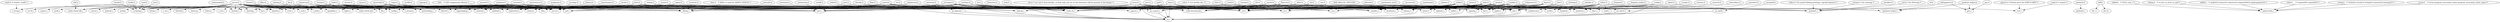 // Redis Source Relation Graph
digraph {
	"config.c" [label="config.c"]
	"server.h" [label="server.h"]
	"server.h" -> "config.c"
	"cluster.h" [label="cluster.h"]
	"cluster.h" -> "config.c"
	"fcntl.h" [label="fcntl.h"]
	"fcntl.h" -> "config.c"
	"sys/stat.h" [label="sys/stat.h"]
	"sys/stat.h" -> "config.c"
	"lolwut.c" [label="lolwut.c"]
	"server.h" [label="server.h"]
	"server.h" -> "lolwut.c"
	"t_list.c" [label="t_list.c"]
	"server.h" [label="server.h"]
	"server.h" -> "t_list.c"
	"rio.c" [label="rio.c"]
	"fmacros.h" [label="fmacros.h"]
	"fmacros.h" -> "rio.c"
	"string.h" [label="string.h"]
	"string.h" -> "rio.c"
	"stdio.h" [label="stdio.h"]
	"stdio.h" -> "rio.c"
	"unistd.h" [label="unistd.h"]
	"unistd.h" -> "rio.c"
	"rio.h" [label="rio.h"]
	"rio.h" -> "rio.c"
	"util.h" [label="util.h"]
	"util.h" -> "rio.c"
	"crc64.h" [label="crc64.h"]
	"crc64.h" -> "rio.c"
	"config.h" [label="config.h"]
	"config.h" -> "rio.c"
	"server.h" [label="server.h"]
	"server.h" -> "rio.c"
	"crc16.c" [label="crc16.c"]
	"server.h" [label="server.h"]
	"server.h" -> "crc16.c"
	"ae_epoll.c" [label="ae_epoll.c"]
	"sys/epoll.h" [label="sys/epoll.h"]
	"sys/epoll.h" -> "ae_epoll.c"
	"geohash.c" [label="geohash.c"]
	"geohash.h" [label="geohash.h"]
	"geohash.h" -> "geohash.c"
	"module.c" [label="module.c"]
	"server.h" [label="server.h"]
	"server.h" -> "module.c"
	"cluster.h" [label="cluster.h"]
	"cluster.h" -> "module.c"
	"dlfcn.h" [label="dlfcn.h"]
	"dlfcn.h" -> "module.c"
	"redismodule.h" [label="redismodule.h"]
	"redismodule.h" -> "module.c"
	"ae_select.c" [label="ae_select.c"]
	"sys/select.h" [label="sys/select.h"]
	"sys/select.h" -> "ae_select.c"
	"string.h" [label="string.h"]
	"string.h" -> "ae_select.c"
	"expire.c" [label="expire.c"]
	"server.h" [label="server.h"]
	"server.h" -> "expire.c"
	"t_stream.c" [label="t_stream.c"]
	"server.h" [label="server.h"]
	"server.h" -> "t_stream.c"
	"endianconv.h" [label="endianconv.h"]
	"endianconv.h" -> "t_stream.c"
	"stream.h" [label="stream.h"]
	"stream.h" -> "t_stream.c"
	"defrag.c" [label="defrag.c"]
	"server.h" [label="server.h"]
	"server.h" -> "defrag.c"
	"time.h" [label="time.h"]
	"time.h" -> "defrag.c"
	"assert.h" [label="assert.h"]
	"assert.h" -> "defrag.c"
	"stddef.h" [label="stddef.h"]
	"stddef.h" -> "defrag.c"
	"replication.c" [label="replication.c"]
	"server.h" [label="server.h"]
	"server.h" -> "replication.c"
	"cluster.h" [label="cluster.h"]
	"cluster.h" -> "replication.c"
	"sys/time.h" [label="sys/time.h"]
	"sys/time.h" -> "replication.c"
	"unistd.h" [label="unistd.h"]
	"unistd.h" -> "replication.c"
	"fcntl.h" [label="fcntl.h"]
	"fcntl.h" -> "replication.c"
	"sys/socket.h" [label="sys/socket.h"]
	"sys/socket.h" -> "replication.c"
	"sys/stat.h" [label="sys/stat.h"]
	"sys/stat.h" -> "replication.c"
	"ctype.h" [label="ctype.h"]
	"ctype.h" -> "replication.c"
	"multi.c" [label="multi.c"]
	"server.h" [label="server.h"]
	"server.h" -> "multi.c"
	"syncio.c" [label="syncio.c"]
	"server.h" [label="server.h"]
	"server.h" -> "syncio.c"
	"sentinel.c" [label="sentinel.c"]
	"server.h" [label="server.h"]
	"server.h" -> "sentinel.c"
	"hiredis.h" [label="hiredis.h"]
	"hiredis.h" -> "sentinel.c"
	"async.h" [label="async.h"]
	"async.h" -> "sentinel.c"
	"ctype.h" [label="ctype.h"]
	"ctype.h" -> "sentinel.c"
	"arpa/inet.h" [label="arpa/inet.h"]
	"arpa/inet.h" -> "sentinel.c"
	"sys/socket.h" [label="sys/socket.h"]
	"sys/socket.h" -> "sentinel.c"
	"sys/wait.h" [label="sys/wait.h"]
	"sys/wait.h" -> "sentinel.c"
	"fcntl.h" [label="fcntl.h"]
	"fcntl.h" -> "sentinel.c"
	"pubsub.c" [label="pubsub.c"]
	"server.h" [label="server.h"]
	"server.h" -> "pubsub.c"
	"hyperloglog.c" [label="hyperloglog.c"]
	"server.h" [label="server.h"]
	"server.h" -> "hyperloglog.c"
	"stdint.h" [label="stdint.h"]
	"stdint.h" -> "hyperloglog.c"
	"math.h" [label="math.h"]
	"math.h" -> "hyperloglog.c"
	"redis-check-rdb.c" [label="redis-check-rdb.c"]
	"server.h" [label="server.h"]
	"server.h" -> "redis-check-rdb.c"
	"rdb.h" [label="rdb.h"]
	"rdb.h" -> "redis-check-rdb.c"
	"stdarg.h" [label="stdarg.h"]
	"stdarg.h" -> "redis-check-rdb.c"
	"notify.c" [label="notify.c"]
	"server.h" [label="server.h"]
	"server.h" -> "notify.c"
	"lzf_c.c" [label="lzf_c.c"]
	"lzfP.h" [label="lzfP.h"]
	"lzfP.h" -> "lzf_c.c"
	"localtime.c" [label="localtime.c"]
	"time.h" [label="time.h"]
	"time.h" -> "localtime.c"
	"stdio.h" [label="stdio.h"]
	"stdio.h" -> "localtime.c"
	"rdb.c" [label="rdb.c"]
	"server.h" [label="server.h"]
	"server.h" -> "rdb.c"
	"lzf.h    /* LZF compression library */" [label="lzf.h    /* LZF compression library */"]
	"lzf.h    /* LZF compression library */" -> "rdb.c"
	"zipmap.h" [label="zipmap.h"]
	"zipmap.h" -> "rdb.c"
	"endianconv.h" [label="endianconv.h"]
	"endianconv.h" -> "rdb.c"
	"stream.h" [label="stream.h"]
	"stream.h" -> "rdb.c"
	"math.h" [label="math.h"]
	"math.h" -> "rdb.c"
	"sys/types.h" [label="sys/types.h"]
	"sys/types.h" -> "rdb.c"
	"sys/time.h" [label="sys/time.h"]
	"sys/time.h" -> "rdb.c"
	"sys/resource.h" [label="sys/resource.h"]
	"sys/resource.h" -> "rdb.c"
	"sys/wait.h" [label="sys/wait.h"]
	"sys/wait.h" -> "rdb.c"
	"arpa/inet.h" [label="arpa/inet.h"]
	"arpa/inet.h" -> "rdb.c"
	"sys/stat.h" [label="sys/stat.h"]
	"sys/stat.h" -> "rdb.c"
	"sys/param.h" [label="sys/param.h"]
	"sys/param.h" -> "rdb.c"
	"debug.c" [label="debug.c"]
	"server.h" [label="server.h"]
	"server.h" -> "debug.c"
	"sha1.h   /* SHA1 is used for DEBUG DIGEST */" [label="sha1.h   /* SHA1 is used for DEBUG DIGEST */"]
	"sha1.h   /* SHA1 is used for DEBUG DIGEST */" -> "debug.c"
	"crc64.h" [label="crc64.h"]
	"crc64.h" -> "debug.c"
	"arpa/inet.h" [label="arpa/inet.h"]
	"arpa/inet.h" -> "debug.c"
	"signal.h" [label="signal.h"]
	"signal.h" -> "debug.c"
	"dlfcn.h" [label="dlfcn.h"]
	"dlfcn.h" -> "debug.c"
	"execinfo.h" [label="execinfo.h"]
	"execinfo.h" -> "debug.c"
	"ucontext.h" [label="ucontext.h"]
	"ucontext.h" -> "debug.c"
	"fcntl.h" [label="fcntl.h"]
	"fcntl.h" -> "debug.c"
	"bio.h" [label="bio.h"]
	"bio.h" -> "debug.c"
	"unistd.h" [label="unistd.h"]
	"unistd.h" -> "debug.c"
	"sys/time.h" [label="sys/time.h"]
	"sys/time.h" -> "debug.c"
	"bitops.c" [label="bitops.c"]
	"server.h" [label="server.h"]
	"server.h" -> "bitops.c"
	"ae_kqueue.c" [label="ae_kqueue.c"]
	"sys/types.h" [label="sys/types.h"]
	"sys/types.h" -> "ae_kqueue.c"
	"sys/event.h" [label="sys/event.h"]
	"sys/event.h" -> "ae_kqueue.c"
	"sys/time.h" [label="sys/time.h"]
	"sys/time.h" -> "ae_kqueue.c"
	"ziplist.c" [label="ziplist.c"]
	"stdio.h" [label="stdio.h"]
	"stdio.h" -> "ziplist.c"
	"stdlib.h" [label="stdlib.h"]
	"stdlib.h" -> "ziplist.c"
	"string.h" [label="string.h"]
	"string.h" -> "ziplist.c"
	"stdint.h" [label="stdint.h"]
	"stdint.h" -> "ziplist.c"
	"limits.h" [label="limits.h"]
	"limits.h" -> "ziplist.c"
	"zmalloc.h" [label="zmalloc.h"]
	"zmalloc.h" -> "ziplist.c"
	"util.h" [label="util.h"]
	"util.h" -> "ziplist.c"
	"ziplist.h" [label="ziplist.h"]
	"ziplist.h" -> "ziplist.c"
	"endianconv.h" [label="endianconv.h"]
	"endianconv.h" -> "ziplist.c"
	"redisassert.h" [label="redisassert.h"]
	"redisassert.h" -> "ziplist.c"
	"sys/time.h" [label="sys/time.h"]
	"sys/time.h" -> "ziplist.c"
	"adlist.h" [label="adlist.h"]
	"adlist.h" -> "ziplist.c"
	"sds.h" [label="sds.h"]
	"sds.h" -> "ziplist.c"
	"t_string.c" [label="t_string.c"]
	"server.h" [label="server.h"]
	"server.h" -> "t_string.c"
	"math.h /* isnan(), isinf() */" [label="math.h /* isnan(), isinf() */"]
	"math.h /* isnan(), isinf() */" -> "t_string.c"
	"sds.c" [label="sds.c"]
	"stdio.h" [label="stdio.h"]
	"stdio.h" -> "sds.c"
	"stdlib.h" [label="stdlib.h"]
	"stdlib.h" -> "sds.c"
	"string.h" [label="string.h"]
	"string.h" -> "sds.c"
	"ctype.h" [label="ctype.h"]
	"ctype.h" -> "sds.c"
	"assert.h" [label="assert.h"]
	"assert.h" -> "sds.c"
	"limits.h" [label="limits.h"]
	"limits.h" -> "sds.c"
	"sds.h" [label="sds.h"]
	"sds.h" -> "sds.c"
	"sdsalloc.h" [label="sdsalloc.h"]
	"sdsalloc.h" -> "sds.c"
	"stdio.h" [label="stdio.h"]
	"stdio.h" -> "sds.c"
	"testhelp.h" [label="testhelp.h"]
	"testhelp.h" -> "sds.c"
	"limits.h" [label="limits.h"]
	"limits.h" -> "sds.c"
	"anet.c" [label="anet.c"]
	"fmacros.h" [label="fmacros.h"]
	"fmacros.h" -> "anet.c"
	"sys/types.h" [label="sys/types.h"]
	"sys/types.h" -> "anet.c"
	"sys/socket.h" [label="sys/socket.h"]
	"sys/socket.h" -> "anet.c"
	"sys/stat.h" [label="sys/stat.h"]
	"sys/stat.h" -> "anet.c"
	"sys/un.h" [label="sys/un.h"]
	"sys/un.h" -> "anet.c"
	"sys/time.h" [label="sys/time.h"]
	"sys/time.h" -> "anet.c"
	"netinet/in.h" [label="netinet/in.h"]
	"netinet/in.h" -> "anet.c"
	"netinet/tcp.h" [label="netinet/tcp.h"]
	"netinet/tcp.h" -> "anet.c"
	"arpa/inet.h" [label="arpa/inet.h"]
	"arpa/inet.h" -> "anet.c"
	"unistd.h" [label="unistd.h"]
	"unistd.h" -> "anet.c"
	"fcntl.h" [label="fcntl.h"]
	"fcntl.h" -> "anet.c"
	"string.h" [label="string.h"]
	"string.h" -> "anet.c"
	"netdb.h" [label="netdb.h"]
	"netdb.h" -> "anet.c"
	"errno.h" [label="errno.h"]
	"errno.h" -> "anet.c"
	"stdarg.h" [label="stdarg.h"]
	"stdarg.h" -> "anet.c"
	"stdio.h" [label="stdio.h"]
	"stdio.h" -> "anet.c"
	"anet.h" [label="anet.h"]
	"anet.h" -> "anet.c"
	"setproctitle.c" [label="setproctitle.c"]
	"stddef.h	/* NULL size_t */" [label="stddef.h	/* NULL size_t */"]
	"stddef.h	/* NULL size_t */" -> "setproctitle.c"
	"stdarg.h	/* va_list va_start va_end */" [label="stdarg.h	/* va_list va_start va_end */"]
	"stdarg.h	/* va_list va_start va_end */" -> "setproctitle.c"
	"stdlib.h	/* malloc(3) setenv(3) clearenv(3) setproctitle(3) getprogname(3) */" [label="stdlib.h	/* malloc(3) setenv(3) clearenv(3) setproctitle(3) getprogname(3) */"]
	"stdlib.h	/* malloc(3) setenv(3) clearenv(3) setproctitle(3) getprogname(3) */" -> "setproctitle.c"
	"stdio.h	/* vsnprintf(3) snprintf(3) */" [label="stdio.h	/* vsnprintf(3) snprintf(3) */"]
	"stdio.h	/* vsnprintf(3) snprintf(3) */" -> "setproctitle.c"
	"string.h	/* strlen(3) strchr(3) strdup(3) memset(3) memcpy(3) */" [label="string.h	/* strlen(3) strchr(3) strdup(3) memset(3) memcpy(3) */"]
	"string.h	/* strlen(3) strchr(3) strdup(3) memset(3) memcpy(3) */" -> "setproctitle.c"
	"errno.h	/* errno program_invocation_name program_invocation_short_name */" [label="errno.h	/* errno program_invocation_name program_invocation_short_name */"]
	"errno.h	/* errno program_invocation_name program_invocation_short_name */" -> "setproctitle.c"
	"util.c" [label="util.c"]
	"fmacros.h" [label="fmacros.h"]
	"fmacros.h" -> "util.c"
	"stdlib.h" [label="stdlib.h"]
	"stdlib.h" -> "util.c"
	"stdio.h" [label="stdio.h"]
	"stdio.h" -> "util.c"
	"string.h" [label="string.h"]
	"string.h" -> "util.c"
	"ctype.h" [label="ctype.h"]
	"ctype.h" -> "util.c"
	"limits.h" [label="limits.h"]
	"limits.h" -> "util.c"
	"math.h" [label="math.h"]
	"math.h" -> "util.c"
	"unistd.h" [label="unistd.h"]
	"unistd.h" -> "util.c"
	"sys/time.h" [label="sys/time.h"]
	"sys/time.h" -> "util.c"
	"float.h" [label="float.h"]
	"float.h" -> "util.c"
	"stdint.h" [label="stdint.h"]
	"stdint.h" -> "util.c"
	"errno.h" [label="errno.h"]
	"errno.h" -> "util.c"
	"time.h" [label="time.h"]
	"time.h" -> "util.c"
	"util.h" [label="util.h"]
	"util.h" -> "util.c"
	"sha1.h" [label="sha1.h"]
	"sha1.h" -> "util.c"
	"assert.h" [label="assert.h"]
	"assert.h" -> "util.c"
	"zipmap.c" [label="zipmap.c"]
	"stdio.h" [label="stdio.h"]
	"stdio.h" -> "zipmap.c"
	"string.h" [label="string.h"]
	"string.h" -> "zipmap.c"
	"zmalloc.h" [label="zmalloc.h"]
	"zmalloc.h" -> "zipmap.c"
	"endianconv.h" [label="endianconv.h"]
	"endianconv.h" -> "zipmap.c"
	"release.c" [label="release.c"]
	"string.h" [label="string.h"]
	"string.h" -> "release.c"
	"release.h" [label="release.h"]
	"release.h" -> "release.c"
	"version.h" [label="version.h"]
	"version.h" -> "release.c"
	"crc64.h" [label="crc64.h"]
	"crc64.h" -> "release.c"
	"cluster.c" [label="cluster.c"]
	"server.h" [label="server.h"]
	"server.h" -> "cluster.c"
	"cluster.h" [label="cluster.h"]
	"cluster.h" -> "cluster.c"
	"endianconv.h" [label="endianconv.h"]
	"endianconv.h" -> "cluster.c"
	"sys/types.h" [label="sys/types.h"]
	"sys/types.h" -> "cluster.c"
	"sys/socket.h" [label="sys/socket.h"]
	"sys/socket.h" -> "cluster.c"
	"arpa/inet.h" [label="arpa/inet.h"]
	"arpa/inet.h" -> "cluster.c"
	"fcntl.h" [label="fcntl.h"]
	"fcntl.h" -> "cluster.c"
	"unistd.h" [label="unistd.h"]
	"unistd.h" -> "cluster.c"
	"sys/stat.h" [label="sys/stat.h"]
	"sys/stat.h" -> "cluster.c"
	"sys/file.h" [label="sys/file.h"]
	"sys/file.h" -> "cluster.c"
	"math.h" [label="math.h"]
	"math.h" -> "cluster.c"
	"childinfo.c" [label="childinfo.c"]
	"server.h" [label="server.h"]
	"server.h" -> "childinfo.c"
	"unistd.h" [label="unistd.h"]
	"unistd.h" -> "childinfo.c"
	"listpack.c" [label="listpack.c"]
	"stdint.h" [label="stdint.h"]
	"stdint.h" -> "listpack.c"
	"limits.h" [label="limits.h"]
	"limits.h" -> "listpack.c"
	"sys/types.h" [label="sys/types.h"]
	"sys/types.h" -> "listpack.c"
	"stdlib.h" [label="stdlib.h"]
	"stdlib.h" -> "listpack.c"
	"string.h" [label="string.h"]
	"string.h" -> "listpack.c"
	"stdio.h" [label="stdio.h"]
	"stdio.h" -> "listpack.c"
	"listpack.h" [label="listpack.h"]
	"listpack.h" -> "listpack.c"
	"listpack_malloc.h" [label="listpack_malloc.h"]
	"listpack_malloc.h" -> "listpack.c"
	"lolwut5.c" [label="lolwut5.c"]
	"server.h" [label="server.h"]
	"server.h" -> "lolwut5.c"
	"math.h" [label="math.h"]
	"math.h" -> "lolwut5.c"
	"stdio.h" [label="stdio.h"]
	"stdio.h" -> "lolwut5.c"
	"redis-benchmark.c" [label="redis-benchmark.c"]
	"fmacros.h" [label="fmacros.h"]
	"fmacros.h" -> "redis-benchmark.c"
	"stdio.h" [label="stdio.h"]
	"stdio.h" -> "redis-benchmark.c"
	"string.h" [label="string.h"]
	"string.h" -> "redis-benchmark.c"
	"stdlib.h" [label="stdlib.h"]
	"stdlib.h" -> "redis-benchmark.c"
	"unistd.h" [label="unistd.h"]
	"unistd.h" -> "redis-benchmark.c"
	"errno.h" [label="errno.h"]
	"errno.h" -> "redis-benchmark.c"
	"time.h" [label="time.h"]
	"time.h" -> "redis-benchmark.c"
	"sys/time.h" [label="sys/time.h"]
	"sys/time.h" -> "redis-benchmark.c"
	"signal.h" [label="signal.h"]
	"signal.h" -> "redis-benchmark.c"
	"assert.h" [label="assert.h"]
	"assert.h" -> "redis-benchmark.c"
	"sds.h /* Use hiredis sds. */" [label="sds.h /* Use hiredis sds. */"]
	"sds.h /* Use hiredis sds. */" -> "redis-benchmark.c"
	"ae.h" [label="ae.h"]
	"ae.h" -> "redis-benchmark.c"
	"hiredis.h" [label="hiredis.h"]
	"hiredis.h" -> "redis-benchmark.c"
	"adlist.h" [label="adlist.h"]
	"adlist.h" -> "redis-benchmark.c"
	"zmalloc.h" [label="zmalloc.h"]
	"zmalloc.h" -> "redis-benchmark.c"
	"lazyfree.c" [label="lazyfree.c"]
	"server.h" [label="server.h"]
	"server.h" -> "lazyfree.c"
	"bio.h" [label="bio.h"]
	"bio.h" -> "lazyfree.c"
	"atomicvar.h" [label="atomicvar.h"]
	"atomicvar.h" -> "lazyfree.c"
	"cluster.h" [label="cluster.h"]
	"cluster.h" -> "lazyfree.c"
	"bio.c" [label="bio.c"]
	"server.h" [label="server.h"]
	"server.h" -> "bio.c"
	"bio.h" [label="bio.h"]
	"bio.h" -> "bio.c"
	"endianconv.c" [label="endianconv.c"]
	"stdint.h" [label="stdint.h"]
	"stdint.h" -> "endianconv.c"
	"stdio.h" [label="stdio.h"]
	"stdio.h" -> "endianconv.c"
	"sparkline.c" [label="sparkline.c"]
	"server.h" [label="server.h"]
	"server.h" -> "sparkline.c"
	"math.h" [label="math.h"]
	"math.h" -> "sparkline.c"
	"pqsort.c" [label="pqsort.c"]
	"sys/types.h" [label="sys/types.h"]
	"sys/types.h" -> "pqsort.c"
	"errno.h" [label="errno.h"]
	"errno.h" -> "pqsort.c"
	"stdlib.h" [label="stdlib.h"]
	"stdlib.h" -> "pqsort.c"
	"t_zset.c" [label="t_zset.c"]
	"server.h" [label="server.h"]
	"server.h" -> "t_zset.c"
	"math.h" [label="math.h"]
	"math.h" -> "t_zset.c"
	"lzf_d.c" [label="lzf_d.c"]
	"lzfP.h" [label="lzfP.h"]
	"lzfP.h" -> "lzf_d.c"
	"object.c" [label="object.c"]
	"server.h" [label="server.h"]
	"server.h" -> "object.c"
	"math.h" [label="math.h"]
	"math.h" -> "object.c"
	"ctype.h" [label="ctype.h"]
	"ctype.h" -> "object.c"
	"server.c" [label="server.c"]
	"server.h" [label="server.h"]
	"server.h" -> "server.c"
	"cluster.h" [label="cluster.h"]
	"cluster.h" -> "server.c"
	"slowlog.h" [label="slowlog.h"]
	"slowlog.h" -> "server.c"
	"bio.h" [label="bio.h"]
	"bio.h" -> "server.c"
	"latency.h" [label="latency.h"]
	"latency.h" -> "server.c"
	"atomicvar.h" [label="atomicvar.h"]
	"atomicvar.h" -> "server.c"
	"time.h" [label="time.h"]
	"time.h" -> "server.c"
	"signal.h" [label="signal.h"]
	"signal.h" -> "server.c"
	"sys/wait.h" [label="sys/wait.h"]
	"sys/wait.h" -> "server.c"
	"errno.h" [label="errno.h"]
	"errno.h" -> "server.c"
	"assert.h" [label="assert.h"]
	"assert.h" -> "server.c"
	"ctype.h" [label="ctype.h"]
	"ctype.h" -> "server.c"
	"stdarg.h" [label="stdarg.h"]
	"stdarg.h" -> "server.c"
	"arpa/inet.h" [label="arpa/inet.h"]
	"arpa/inet.h" -> "server.c"
	"sys/stat.h" [label="sys/stat.h"]
	"sys/stat.h" -> "server.c"
	"fcntl.h" [label="fcntl.h"]
	"fcntl.h" -> "server.c"
	"sys/time.h" [label="sys/time.h"]
	"sys/time.h" -> "server.c"
	"sys/resource.h" [label="sys/resource.h"]
	"sys/resource.h" -> "server.c"
	"sys/uio.h" [label="sys/uio.h"]
	"sys/uio.h" -> "server.c"
	"sys/un.h" [label="sys/un.h"]
	"sys/un.h" -> "server.c"
	"limits.h" [label="limits.h"]
	"limits.h" -> "server.c"
	"float.h" [label="float.h"]
	"float.h" -> "server.c"
	"math.h" [label="math.h"]
	"math.h" -> "server.c"
	"sys/resource.h" [label="sys/resource.h"]
	"sys/resource.h" -> "server.c"
	"sys/utsname.h" [label="sys/utsname.h"]
	"sys/utsname.h" -> "server.c"
	"locale.h" [label="locale.h"]
	"locale.h" -> "server.c"
	"sys/socket.h" [label="sys/socket.h"]
	"sys/socket.h" -> "server.c"
	"asciilogo.h" [label="asciilogo.h"]
	"asciilogo.h" -> "server.c"
	"networking.c" [label="networking.c"]
	"server.h" [label="server.h"]
	"server.h" -> "networking.c"
	"atomicvar.h" [label="atomicvar.h"]
	"atomicvar.h" -> "networking.c"
	"sys/socket.h" [label="sys/socket.h"]
	"sys/socket.h" -> "networking.c"
	"sys/uio.h" [label="sys/uio.h"]
	"sys/uio.h" -> "networking.c"
	"math.h" [label="math.h"]
	"math.h" -> "networking.c"
	"ctype.h" [label="ctype.h"]
	"ctype.h" -> "networking.c"
	"intset.c" [label="intset.c"]
	"stdio.h" [label="stdio.h"]
	"stdio.h" -> "intset.c"
	"stdlib.h" [label="stdlib.h"]
	"stdlib.h" -> "intset.c"
	"string.h" [label="string.h"]
	"string.h" -> "intset.c"
	"intset.h" [label="intset.h"]
	"intset.h" -> "intset.c"
	"zmalloc.h" [label="zmalloc.h"]
	"zmalloc.h" -> "intset.c"
	"endianconv.h" [label="endianconv.h"]
	"endianconv.h" -> "intset.c"
	"sys/time.h" [label="sys/time.h"]
	"sys/time.h" -> "intset.c"
	"time.h" [label="time.h"]
	"time.h" -> "intset.c"
	"redis-cli.c" [label="redis-cli.c"]
	"fmacros.h" [label="fmacros.h"]
	"fmacros.h" -> "redis-cli.c"
	"version.h" [label="version.h"]
	"version.h" -> "redis-cli.c"
	"stdio.h" [label="stdio.h"]
	"stdio.h" -> "redis-cli.c"
	"string.h" [label="string.h"]
	"string.h" -> "redis-cli.c"
	"stdlib.h" [label="stdlib.h"]
	"stdlib.h" -> "redis-cli.c"
	"signal.h" [label="signal.h"]
	"signal.h" -> "redis-cli.c"
	"unistd.h" [label="unistd.h"]
	"unistd.h" -> "redis-cli.c"
	"time.h" [label="time.h"]
	"time.h" -> "redis-cli.c"
	"ctype.h" [label="ctype.h"]
	"ctype.h" -> "redis-cli.c"
	"errno.h" [label="errno.h"]
	"errno.h" -> "redis-cli.c"
	"sys/stat.h" [label="sys/stat.h"]
	"sys/stat.h" -> "redis-cli.c"
	"sys/time.h" [label="sys/time.h"]
	"sys/time.h" -> "redis-cli.c"
	"assert.h" [label="assert.h"]
	"assert.h" -> "redis-cli.c"
	"fcntl.h" [label="fcntl.h"]
	"fcntl.h" -> "redis-cli.c"
	"limits.h" [label="limits.h"]
	"limits.h" -> "redis-cli.c"
	"math.h" [label="math.h"]
	"math.h" -> "redis-cli.c"
	"hiredis.h" [label="hiredis.h"]
	"hiredis.h" -> "redis-cli.c"
	"sds.h /* use sds.h from hiredis, so that only one set of sds functions will be present in the binary */" [label="sds.h /* use sds.h from hiredis, so that only one set of sds functions will be present in the binary */"]
	"sds.h /* use sds.h from hiredis, so that only one set of sds functions will be present in the binary */" -> "redis-cli.c"
	"dict.h" [label="dict.h"]
	"dict.h" -> "redis-cli.c"
	"adlist.h" [label="adlist.h"]
	"adlist.h" -> "redis-cli.c"
	"zmalloc.h" [label="zmalloc.h"]
	"zmalloc.h" -> "redis-cli.c"
	"linenoise.h" [label="linenoise.h"]
	"linenoise.h" -> "redis-cli.c"
	"help.h" [label="help.h"]
	"help.h" -> "redis-cli.c"
	"anet.h" [label="anet.h"]
	"anet.h" -> "redis-cli.c"
	"ae.h" [label="ae.h"]
	"ae.h" -> "redis-cli.c"
	"t_set.c" [label="t_set.c"]
	"server.h" [label="server.h"]
	"server.h" -> "t_set.c"
	"blocked.c" [label="blocked.c"]
	"server.h" [label="server.h"]
	"server.h" -> "blocked.c"
	"rand.c" [label="rand.c"]
	"stdint.h" [label="stdint.h"]
	"stdint.h" -> "rand.c"
	"slowlog.c" [label="slowlog.c"]
	"server.h" [label="server.h"]
	"server.h" -> "slowlog.c"
	"slowlog.h" [label="slowlog.h"]
	"slowlog.h" -> "slowlog.c"
	"sort.c" [label="sort.c"]
	"server.h" [label="server.h"]
	"server.h" -> "sort.c"
	"pqsort.h /* Partial qsort for SORT+LIMIT */" [label="pqsort.h /* Partial qsort for SORT+LIMIT */"]
	"pqsort.h /* Partial qsort for SORT+LIMIT */" -> "sort.c"
	"math.h /* isnan() */" [label="math.h /* isnan() */"]
	"math.h /* isnan() */" -> "sort.c"
	"dict.c" [label="dict.c"]
	"fmacros.h" [label="fmacros.h"]
	"fmacros.h" -> "dict.c"
	"stdio.h" [label="stdio.h"]
	"stdio.h" -> "dict.c"
	"stdlib.h" [label="stdlib.h"]
	"stdlib.h" -> "dict.c"
	"stdint.h" [label="stdint.h"]
	"stdint.h" -> "dict.c"
	"string.h" [label="string.h"]
	"string.h" -> "dict.c"
	"stdarg.h" [label="stdarg.h"]
	"stdarg.h" -> "dict.c"
	"limits.h" [label="limits.h"]
	"limits.h" -> "dict.c"
	"sys/time.h" [label="sys/time.h"]
	"sys/time.h" -> "dict.c"
	"dict.h" [label="dict.h"]
	"dict.h" -> "dict.c"
	"zmalloc.h" [label="zmalloc.h"]
	"zmalloc.h" -> "dict.c"
	"redisassert.h" [label="redisassert.h"]
	"redisassert.h" -> "dict.c"
	"assert.h" [label="assert.h"]
	"assert.h" -> "dict.c"
	"sds.h" [label="sds.h"]
	"sds.h" -> "dict.c"
	"zmalloc.c" [label="zmalloc.c"]
	"stdio.h" [label="stdio.h"]
	"stdio.h" -> "zmalloc.c"
	"stdlib.h" [label="stdlib.h"]
	"stdlib.h" -> "zmalloc.c"
	"stdint.h" [label="stdint.h"]
	"stdint.h" -> "zmalloc.c"
	"string.h" [label="string.h"]
	"string.h" -> "zmalloc.c"
	"pthread.h" [label="pthread.h"]
	"pthread.h" -> "zmalloc.c"
	"config.h" [label="config.h"]
	"config.h" -> "zmalloc.c"
	"zmalloc.h" [label="zmalloc.h"]
	"zmalloc.h" -> "zmalloc.c"
	"atomicvar.h" [label="atomicvar.h"]
	"atomicvar.h" -> "zmalloc.c"
	"unistd.h" [label="unistd.h"]
	"unistd.h" -> "zmalloc.c"
	"sys/types.h" [label="sys/types.h"]
	"sys/types.h" -> "zmalloc.c"
	"sys/stat.h" [label="sys/stat.h"]
	"sys/stat.h" -> "zmalloc.c"
	"fcntl.h" [label="fcntl.h"]
	"fcntl.h" -> "zmalloc.c"
	"unistd.h" [label="unistd.h"]
	"unistd.h" -> "zmalloc.c"
	"stdio.h" [label="stdio.h"]
	"stdio.h" -> "zmalloc.c"
	"stdlib.h" [label="stdlib.h"]
	"stdlib.h" -> "zmalloc.c"
	"sys/types.h" [label="sys/types.h"]
	"sys/types.h" -> "zmalloc.c"
	"sys/sysctl.h" [label="sys/sysctl.h"]
	"sys/sysctl.h" -> "zmalloc.c"
	"mach/task.h" [label="mach/task.h"]
	"mach/task.h" -> "zmalloc.c"
	"mach/mach_init.h" [label="mach/mach_init.h"]
	"mach/mach_init.h" -> "zmalloc.c"
	"ae_evport.c" [label="ae_evport.c"]
	"assert.h" [label="assert.h"]
	"assert.h" -> "ae_evport.c"
	"errno.h" [label="errno.h"]
	"errno.h" -> "ae_evport.c"
	"port.h" [label="port.h"]
	"port.h" -> "ae_evport.c"
	"poll.h" [label="poll.h"]
	"poll.h" -> "ae_evport.c"
	"sys/types.h" [label="sys/types.h"]
	"sys/types.h" -> "ae_evport.c"
	"sys/time.h" [label="sys/time.h"]
	"sys/time.h" -> "ae_evport.c"
	"stdio.h" [label="stdio.h"]
	"stdio.h" -> "ae_evport.c"
	"latency.c" [label="latency.c"]
	"server.h" [label="server.h"]
	"server.h" -> "latency.c"
	"adlist.c" [label="adlist.c"]
	"stdlib.h" [label="stdlib.h"]
	"stdlib.h" -> "adlist.c"
	"adlist.h" [label="adlist.h"]
	"adlist.h" -> "adlist.c"
	"zmalloc.h" [label="zmalloc.h"]
	"zmalloc.h" -> "adlist.c"
	"db.c" [label="db.c"]
	"server.h" [label="server.h"]
	"server.h" -> "db.c"
	"cluster.h" [label="cluster.h"]
	"cluster.h" -> "db.c"
	"atomicvar.h" [label="atomicvar.h"]
	"atomicvar.h" -> "db.c"
	"signal.h" [label="signal.h"]
	"signal.h" -> "db.c"
	"ctype.h" [label="ctype.h"]
	"ctype.h" -> "db.c"
	"t_hash.c" [label="t_hash.c"]
	"server.h" [label="server.h"]
	"server.h" -> "t_hash.c"
	"math.h" [label="math.h"]
	"math.h" -> "t_hash.c"
	"geohash_helper.c" [label="geohash_helper.c"]
	"fmacros.h" [label="fmacros.h"]
	"fmacros.h" -> "geohash_helper.c"
	"geohash_helper.h" [label="geohash_helper.h"]
	"geohash_helper.h" -> "geohash_helper.c"
	"debugmacro.h" [label="debugmacro.h"]
	"debugmacro.h" -> "geohash_helper.c"
	"math.h" [label="math.h"]
	"math.h" -> "geohash_helper.c"
	"redis-check-aof.c" [label="redis-check-aof.c"]
	"server.h" [label="server.h"]
	"server.h" -> "redis-check-aof.c"
	"sys/stat.h" [label="sys/stat.h"]
	"sys/stat.h" -> "redis-check-aof.c"
	"aof.c" [label="aof.c"]
	"server.h" [label="server.h"]
	"server.h" -> "aof.c"
	"bio.h" [label="bio.h"]
	"bio.h" -> "aof.c"
	"rio.h" [label="rio.h"]
	"rio.h" -> "aof.c"
	"signal.h" [label="signal.h"]
	"signal.h" -> "aof.c"
	"fcntl.h" [label="fcntl.h"]
	"fcntl.h" -> "aof.c"
	"sys/stat.h" [label="sys/stat.h"]
	"sys/stat.h" -> "aof.c"
	"sys/types.h" [label="sys/types.h"]
	"sys/types.h" -> "aof.c"
	"sys/time.h" [label="sys/time.h"]
	"sys/time.h" -> "aof.c"
	"sys/resource.h" [label="sys/resource.h"]
	"sys/resource.h" -> "aof.c"
	"sys/wait.h" [label="sys/wait.h"]
	"sys/wait.h" -> "aof.c"
	"sys/param.h" [label="sys/param.h"]
	"sys/param.h" -> "aof.c"
	"quicklist.c" [label="quicklist.c"]
	"string.h /* for memcpy */" [label="string.h /* for memcpy */"]
	"string.h /* for memcpy */" -> "quicklist.c"
	"quicklist.h" [label="quicklist.h"]
	"quicklist.h" -> "quicklist.c"
	"zmalloc.h" [label="zmalloc.h"]
	"zmalloc.h" -> "quicklist.c"
	"ziplist.h" [label="ziplist.h"]
	"ziplist.h" -> "quicklist.c"
	"util.h /* for ll2string */" [label="util.h /* for ll2string */"]
	"util.h /* for ll2string */" -> "quicklist.c"
	"lzf.h" [label="lzf.h"]
	"lzf.h" -> "quicklist.c"
	"stdio.h /* for printf (debug printing), snprintf (genstr) */" [label="stdio.h /* for printf (debug printing), snprintf (genstr) */"]
	"stdio.h /* for printf (debug printing), snprintf (genstr) */" -> "quicklist.c"
	"stdint.h" [label="stdint.h"]
	"stdint.h" -> "quicklist.c"
	"sys/time.h" [label="sys/time.h"]
	"sys/time.h" -> "quicklist.c"
	"siphash.c" [label="siphash.c"]
	"assert.h" [label="assert.h"]
	"assert.h" -> "siphash.c"
	"stdint.h" [label="stdint.h"]
	"stdint.h" -> "siphash.c"
	"stdio.h" [label="stdio.h"]
	"stdio.h" -> "siphash.c"
	"string.h" [label="string.h"]
	"string.h" -> "siphash.c"
	"ctype.h" [label="ctype.h"]
	"ctype.h" -> "siphash.c"
	"ae.c" [label="ae.c"]
	"stdio.h" [label="stdio.h"]
	"stdio.h" -> "ae.c"
	"sys/time.h" [label="sys/time.h"]
	"sys/time.h" -> "ae.c"
	"sys/types.h" [label="sys/types.h"]
	"sys/types.h" -> "ae.c"
	"unistd.h" [label="unistd.h"]
	"unistd.h" -> "ae.c"
	"stdlib.h" [label="stdlib.h"]
	"stdlib.h" -> "ae.c"
	"poll.h" [label="poll.h"]
	"poll.h" -> "ae.c"
	"string.h" [label="string.h"]
	"string.h" -> "ae.c"
	"time.h" [label="time.h"]
	"time.h" -> "ae.c"
	"errno.h" [label="errno.h"]
	"errno.h" -> "ae.c"
	"ae.h" [label="ae.h"]
	"ae.h" -> "ae.c"
	"zmalloc.h" [label="zmalloc.h"]
	"zmalloc.h" -> "ae.c"
	"config.h" [label="config.h"]
	"config.h" -> "ae.c"
	"ae_evport.c" [label="ae_evport.c"]
	"ae_evport.c" -> "ae.c"
	"ae_epoll.c" [label="ae_epoll.c"]
	"ae_epoll.c" -> "ae.c"
	"ae_kqueue.c" [label="ae_kqueue.c"]
	"ae_kqueue.c" -> "ae.c"
	"ae_select.c" [label="ae_select.c"]
	"ae_select.c" -> "ae.c"
	"evict.c" [label="evict.c"]
	"server.h" [label="server.h"]
	"server.h" -> "evict.c"
	"bio.h" [label="bio.h"]
	"bio.h" -> "evict.c"
	"atomicvar.h" [label="atomicvar.h"]
	"atomicvar.h" -> "evict.c"
	"geo.c" [label="geo.c"]
	"geo.h" [label="geo.h"]
	"geo.h" -> "geo.c"
	"geohash_helper.h" [label="geohash_helper.h"]
	"geohash_helper.h" -> "geo.c"
	"debugmacro.h" [label="debugmacro.h"]
	"debugmacro.h" -> "geo.c"
	"rax.c" [label="rax.c"]
	"stdlib.h" [label="stdlib.h"]
	"stdlib.h" -> "rax.c"
	"string.h" [label="string.h"]
	"string.h" -> "rax.c"
	"assert.h" [label="assert.h"]
	"assert.h" -> "rax.c"
	"stdio.h" [label="stdio.h"]
	"stdio.h" -> "rax.c"
	"errno.h" [label="errno.h"]
	"errno.h" -> "rax.c"
	"math.h" [label="math.h"]
	"math.h" -> "rax.c"
	"rax.h" [label="rax.h"]
	"rax.h" -> "rax.c"
	RAX_MALLOC_INCLUDE [label=RAX_MALLOC_INCLUDE]
	RAX_MALLOC_INCLUDE -> "rax.c"
	"crc64.c" [label="crc64.c"]
	"stdint.h" [label="stdint.h"]
	"stdint.h" -> "crc64.c"
	"stdio.h" [label="stdio.h"]
	"stdio.h" -> "crc64.c"
	"scripting.c" [label="scripting.c"]
	"server.h" [label="server.h"]
	"server.h" -> "scripting.c"
	"sha1.h" [label="sha1.h"]
	"sha1.h" -> "scripting.c"
	"rand.h" [label="rand.h"]
	"rand.h" -> "scripting.c"
	"cluster.h" [label="cluster.h"]
	"cluster.h" -> "scripting.c"
	"lua.h" [label="lua.h"]
	"lua.h" -> "scripting.c"
	"lauxlib.h" [label="lauxlib.h"]
	"lauxlib.h" -> "scripting.c"
	"lualib.h" [label="lualib.h"]
	"lualib.h" -> "scripting.c"
	"ctype.h" [label="ctype.h"]
	"ctype.h" -> "scripting.c"
	"math.h" [label="math.h"]
	"math.h" -> "scripting.c"
	"sha1.c" [label="sha1.c"]
	"stdio.h" [label="stdio.h"]
	"stdio.h" -> "sha1.c"
	"string.h" [label="string.h"]
	"string.h" -> "sha1.c"
	"stdint.h" [label="stdint.h"]
	"stdint.h" -> "sha1.c"
	"solarisfixes.h" [label="solarisfixes.h"]
	"solarisfixes.h" -> "sha1.c"
	"sha1.h" [label="sha1.h"]
	"sha1.h" -> "sha1.c"
	"config.h" [label="config.h"]
	"config.h" -> "sha1.c"
	"memtest.c" [label="memtest.c"]
	"stdint.h" [label="stdint.h"]
	"stdint.h" -> "memtest.c"
	"stdlib.h" [label="stdlib.h"]
	"stdlib.h" -> "memtest.c"
	"stdio.h" [label="stdio.h"]
	"stdio.h" -> "memtest.c"
	"string.h" [label="string.h"]
	"string.h" -> "memtest.c"
	"assert.h" [label="assert.h"]
	"assert.h" -> "memtest.c"
	"limits.h" [label="limits.h"]
	"limits.h" -> "memtest.c"
	"errno.h" [label="errno.h"]
	"errno.h" -> "memtest.c"
	"termios.h" [label="termios.h"]
	"termios.h" -> "memtest.c"
	"sys/ioctl.h" [label="sys/ioctl.h"]
	"sys/ioctl.h" -> "memtest.c"
	"stropts.h" [label="stropts.h"]
	"stropts.h" -> "memtest.c"
	"config.h" [label="config.h"]
	"config.h" -> "memtest.c"
}
